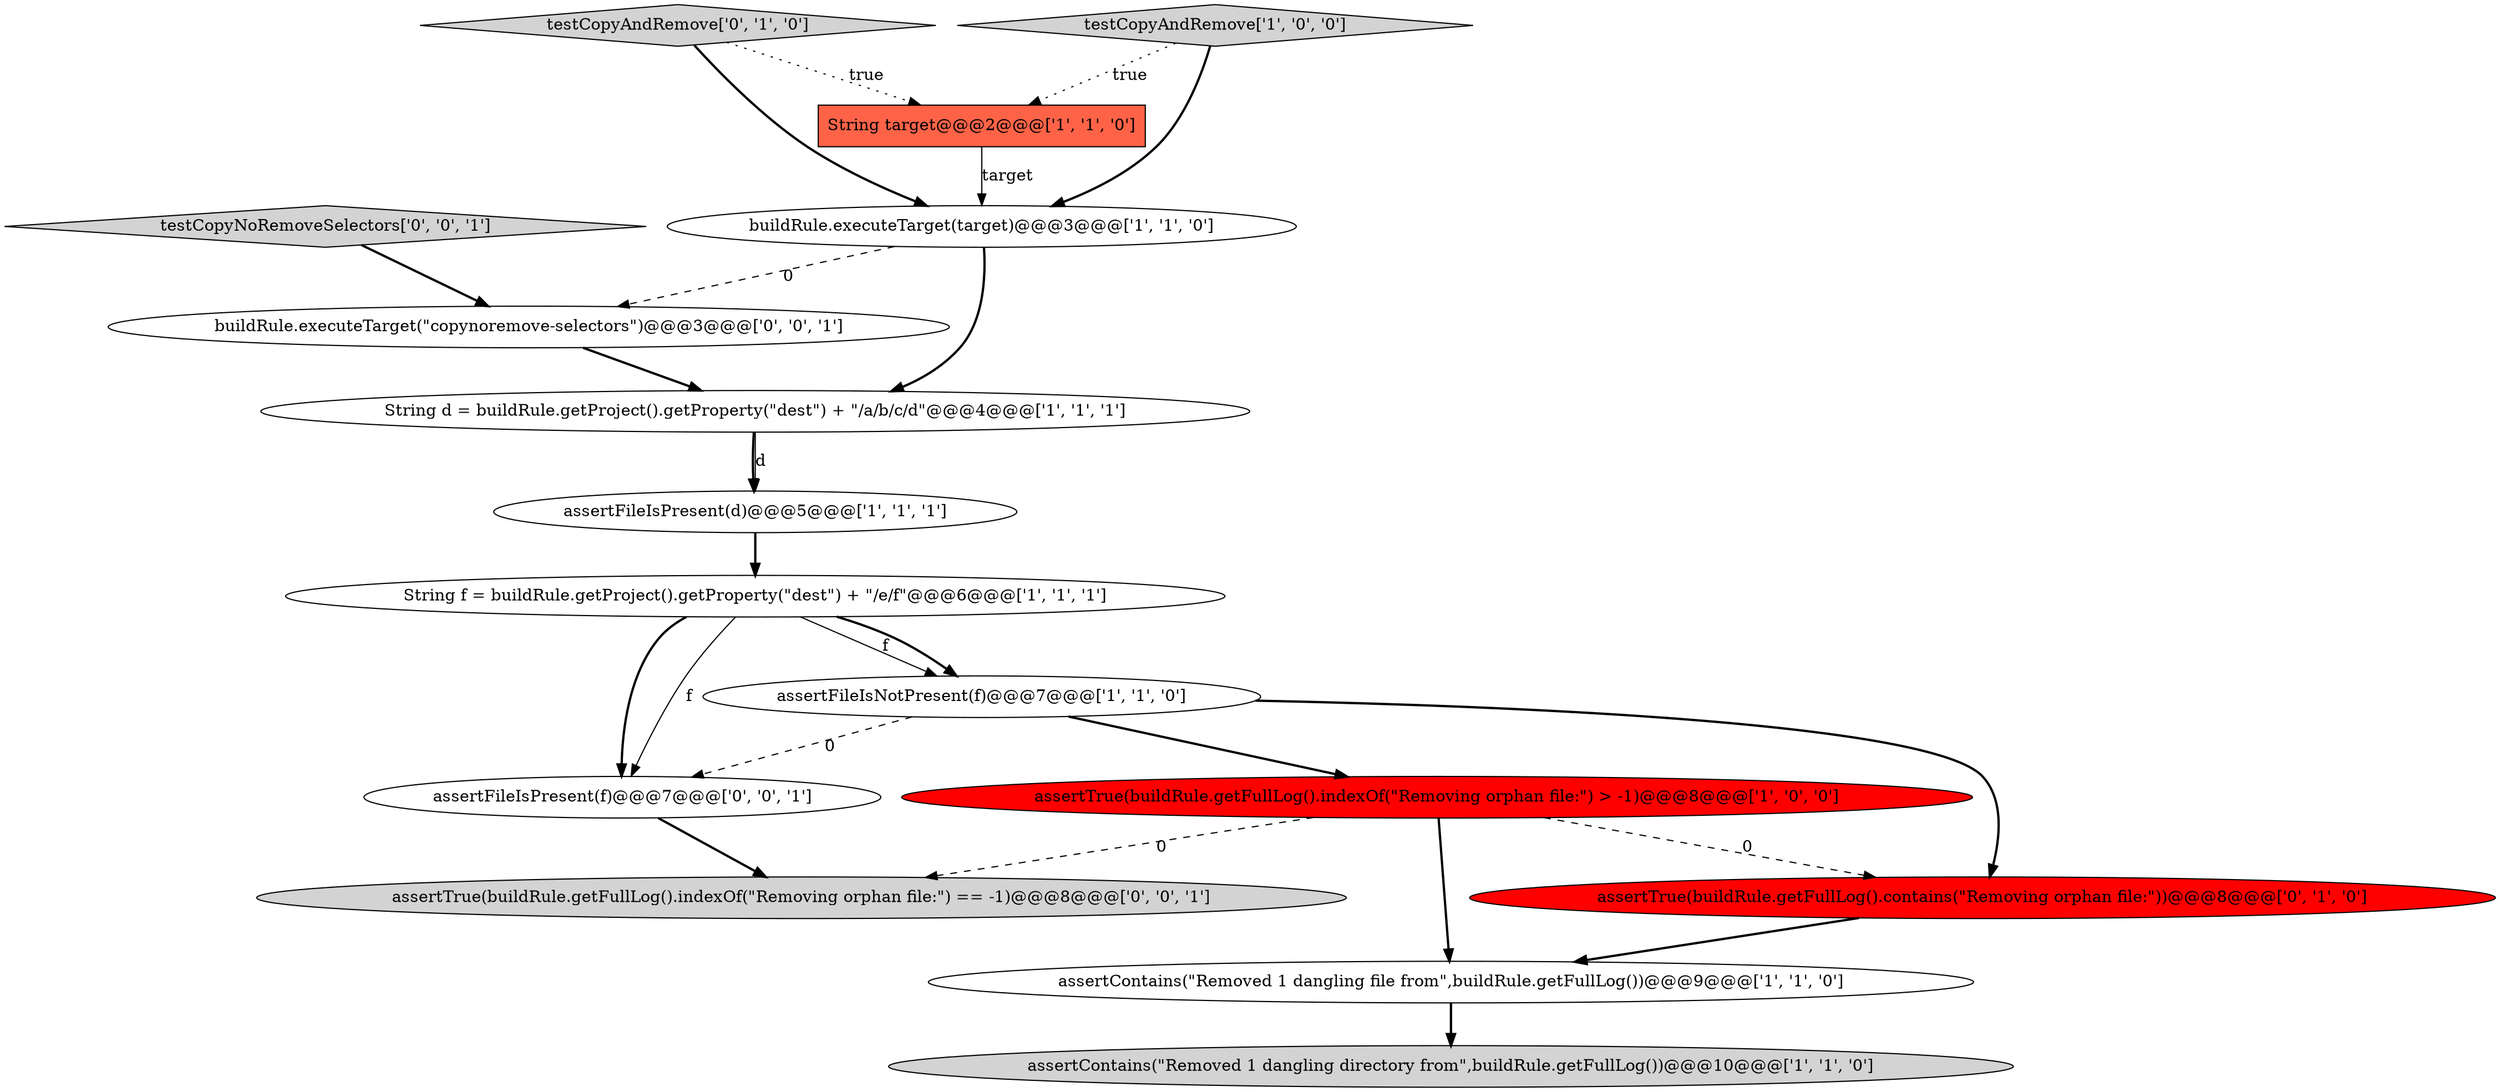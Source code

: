 digraph {
12 [style = filled, label = "assertTrue(buildRule.getFullLog().indexOf(\"Removing orphan file:\") == -1)@@@8@@@['0', '0', '1']", fillcolor = lightgray, shape = ellipse image = "AAA0AAABBB3BBB"];
9 [style = filled, label = "assertContains(\"Removed 1 dangling file from\",buildRule.getFullLog())@@@9@@@['1', '1', '0']", fillcolor = white, shape = ellipse image = "AAA0AAABBB1BBB"];
10 [style = filled, label = "testCopyAndRemove['0', '1', '0']", fillcolor = lightgray, shape = diamond image = "AAA0AAABBB2BBB"];
1 [style = filled, label = "assertTrue(buildRule.getFullLog().indexOf(\"Removing orphan file:\") > -1)@@@8@@@['1', '0', '0']", fillcolor = red, shape = ellipse image = "AAA1AAABBB1BBB"];
0 [style = filled, label = "buildRule.executeTarget(target)@@@3@@@['1', '1', '0']", fillcolor = white, shape = ellipse image = "AAA0AAABBB1BBB"];
3 [style = filled, label = "assertContains(\"Removed 1 dangling directory from\",buildRule.getFullLog())@@@10@@@['1', '1', '0']", fillcolor = lightgray, shape = ellipse image = "AAA0AAABBB1BBB"];
5 [style = filled, label = "String target@@@2@@@['1', '1', '0']", fillcolor = tomato, shape = box image = "AAA0AAABBB1BBB"];
11 [style = filled, label = "assertTrue(buildRule.getFullLog().contains(\"Removing orphan file:\"))@@@8@@@['0', '1', '0']", fillcolor = red, shape = ellipse image = "AAA1AAABBB2BBB"];
15 [style = filled, label = "assertFileIsPresent(f)@@@7@@@['0', '0', '1']", fillcolor = white, shape = ellipse image = "AAA0AAABBB3BBB"];
7 [style = filled, label = "String d = buildRule.getProject().getProperty(\"dest\") + \"/a/b/c/d\"@@@4@@@['1', '1', '1']", fillcolor = white, shape = ellipse image = "AAA0AAABBB1BBB"];
4 [style = filled, label = "testCopyAndRemove['1', '0', '0']", fillcolor = lightgray, shape = diamond image = "AAA0AAABBB1BBB"];
8 [style = filled, label = "assertFileIsNotPresent(f)@@@7@@@['1', '1', '0']", fillcolor = white, shape = ellipse image = "AAA0AAABBB1BBB"];
14 [style = filled, label = "buildRule.executeTarget(\"copynoremove-selectors\")@@@3@@@['0', '0', '1']", fillcolor = white, shape = ellipse image = "AAA0AAABBB3BBB"];
2 [style = filled, label = "assertFileIsPresent(d)@@@5@@@['1', '1', '1']", fillcolor = white, shape = ellipse image = "AAA0AAABBB1BBB"];
6 [style = filled, label = "String f = buildRule.getProject().getProperty(\"dest\") + \"/e/f\"@@@6@@@['1', '1', '1']", fillcolor = white, shape = ellipse image = "AAA0AAABBB1BBB"];
13 [style = filled, label = "testCopyNoRemoveSelectors['0', '0', '1']", fillcolor = lightgray, shape = diamond image = "AAA0AAABBB3BBB"];
4->5 [style = dotted, label="true"];
2->6 [style = bold, label=""];
8->15 [style = dashed, label="0"];
11->9 [style = bold, label=""];
10->5 [style = dotted, label="true"];
6->15 [style = bold, label=""];
1->9 [style = bold, label=""];
4->0 [style = bold, label=""];
14->7 [style = bold, label=""];
0->7 [style = bold, label=""];
0->14 [style = dashed, label="0"];
8->1 [style = bold, label=""];
1->12 [style = dashed, label="0"];
6->8 [style = solid, label="f"];
6->15 [style = solid, label="f"];
7->2 [style = bold, label=""];
1->11 [style = dashed, label="0"];
10->0 [style = bold, label=""];
6->8 [style = bold, label=""];
9->3 [style = bold, label=""];
15->12 [style = bold, label=""];
7->2 [style = solid, label="d"];
8->11 [style = bold, label=""];
13->14 [style = bold, label=""];
5->0 [style = solid, label="target"];
}
